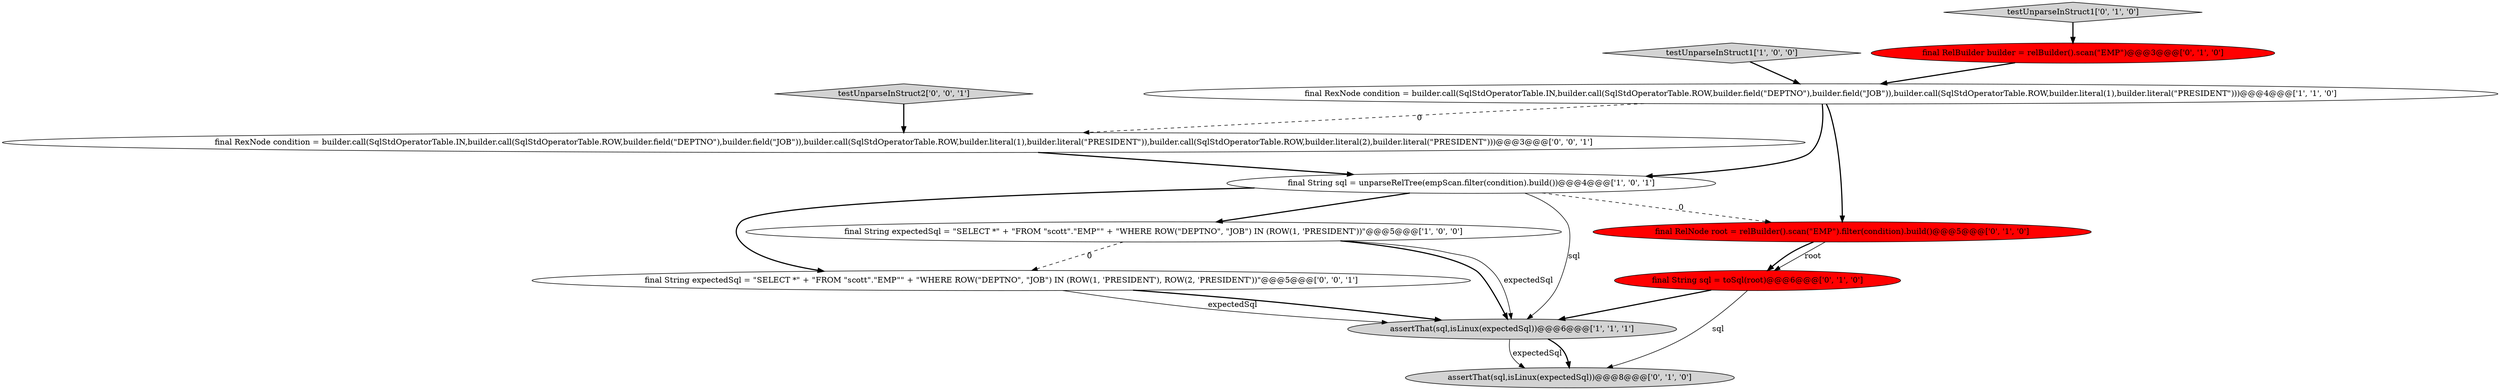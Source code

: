 digraph {
5 [style = filled, label = "final String sql = toSql(root)@@@6@@@['0', '1', '0']", fillcolor = red, shape = ellipse image = "AAA1AAABBB2BBB"];
2 [style = filled, label = "testUnparseInStruct1['1', '0', '0']", fillcolor = lightgray, shape = diamond image = "AAA0AAABBB1BBB"];
1 [style = filled, label = "final String sql = unparseRelTree(empScan.filter(condition).build())@@@4@@@['1', '0', '1']", fillcolor = white, shape = ellipse image = "AAA0AAABBB1BBB"];
6 [style = filled, label = "final RelBuilder builder = relBuilder().scan(\"EMP\")@@@3@@@['0', '1', '0']", fillcolor = red, shape = ellipse image = "AAA1AAABBB2BBB"];
10 [style = filled, label = "testUnparseInStruct2['0', '0', '1']", fillcolor = lightgray, shape = diamond image = "AAA0AAABBB3BBB"];
0 [style = filled, label = "final RexNode condition = builder.call(SqlStdOperatorTable.IN,builder.call(SqlStdOperatorTable.ROW,builder.field(\"DEPTNO\"),builder.field(\"JOB\")),builder.call(SqlStdOperatorTable.ROW,builder.literal(1),builder.literal(\"PRESIDENT\")))@@@4@@@['1', '1', '0']", fillcolor = white, shape = ellipse image = "AAA0AAABBB1BBB"];
7 [style = filled, label = "final RelNode root = relBuilder().scan(\"EMP\").filter(condition).build()@@@5@@@['0', '1', '0']", fillcolor = red, shape = ellipse image = "AAA1AAABBB2BBB"];
12 [style = filled, label = "final String expectedSql = \"SELECT *\" + \"FROM \"scott\".\"EMP\"\" + \"WHERE ROW(\"DEPTNO\", \"JOB\") IN (ROW(1, 'PRESIDENT'), ROW(2, 'PRESIDENT'))\"@@@5@@@['0', '0', '1']", fillcolor = white, shape = ellipse image = "AAA0AAABBB3BBB"];
8 [style = filled, label = "testUnparseInStruct1['0', '1', '0']", fillcolor = lightgray, shape = diamond image = "AAA0AAABBB2BBB"];
9 [style = filled, label = "assertThat(sql,isLinux(expectedSql))@@@8@@@['0', '1', '0']", fillcolor = lightgray, shape = ellipse image = "AAA0AAABBB2BBB"];
11 [style = filled, label = "final RexNode condition = builder.call(SqlStdOperatorTable.IN,builder.call(SqlStdOperatorTable.ROW,builder.field(\"DEPTNO\"),builder.field(\"JOB\")),builder.call(SqlStdOperatorTable.ROW,builder.literal(1),builder.literal(\"PRESIDENT\")),builder.call(SqlStdOperatorTable.ROW,builder.literal(2),builder.literal(\"PRESIDENT\")))@@@3@@@['0', '0', '1']", fillcolor = white, shape = ellipse image = "AAA0AAABBB3BBB"];
4 [style = filled, label = "final String expectedSql = \"SELECT *\" + \"FROM \"scott\".\"EMP\"\" + \"WHERE ROW(\"DEPTNO\", \"JOB\") IN (ROW(1, 'PRESIDENT'))\"@@@5@@@['1', '0', '0']", fillcolor = white, shape = ellipse image = "AAA0AAABBB1BBB"];
3 [style = filled, label = "assertThat(sql,isLinux(expectedSql))@@@6@@@['1', '1', '1']", fillcolor = lightgray, shape = ellipse image = "AAA0AAABBB1BBB"];
5->3 [style = bold, label=""];
7->5 [style = solid, label="root"];
4->3 [style = bold, label=""];
1->4 [style = bold, label=""];
11->1 [style = bold, label=""];
3->9 [style = solid, label="expectedSql"];
8->6 [style = bold, label=""];
6->0 [style = bold, label=""];
0->11 [style = dashed, label="0"];
5->9 [style = solid, label="sql"];
1->3 [style = solid, label="sql"];
4->12 [style = dashed, label="0"];
0->7 [style = bold, label=""];
3->9 [style = bold, label=""];
7->5 [style = bold, label=""];
2->0 [style = bold, label=""];
4->3 [style = solid, label="expectedSql"];
0->1 [style = bold, label=""];
1->12 [style = bold, label=""];
12->3 [style = bold, label=""];
1->7 [style = dashed, label="0"];
12->3 [style = solid, label="expectedSql"];
10->11 [style = bold, label=""];
}
